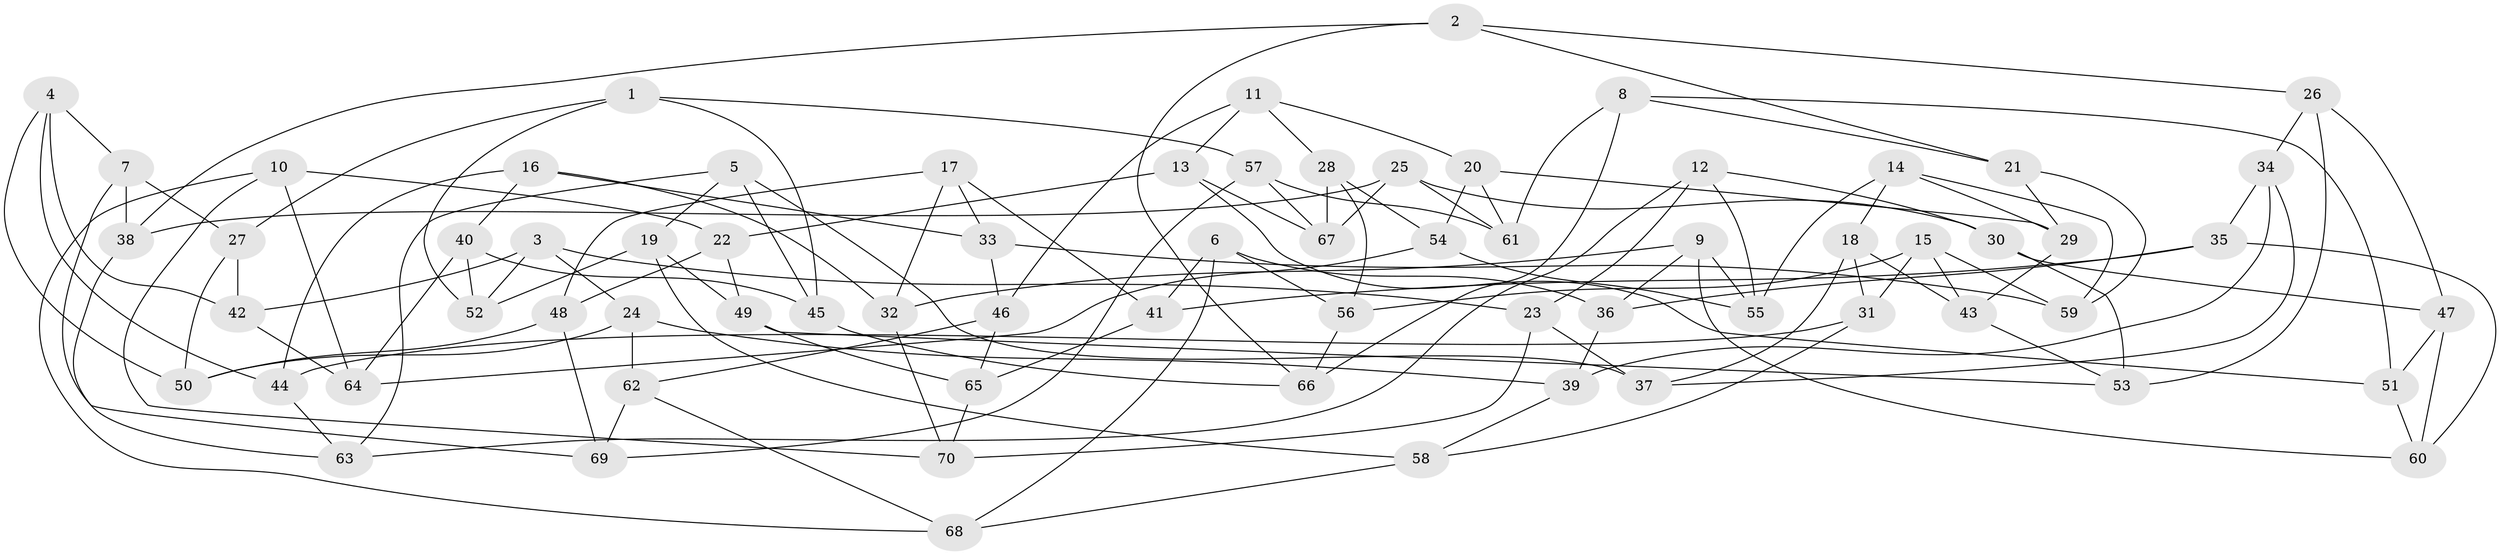// Generated by graph-tools (version 1.1) at 2025/50/03/09/25 03:50:53]
// undirected, 70 vertices, 140 edges
graph export_dot {
graph [start="1"]
  node [color=gray90,style=filled];
  1;
  2;
  3;
  4;
  5;
  6;
  7;
  8;
  9;
  10;
  11;
  12;
  13;
  14;
  15;
  16;
  17;
  18;
  19;
  20;
  21;
  22;
  23;
  24;
  25;
  26;
  27;
  28;
  29;
  30;
  31;
  32;
  33;
  34;
  35;
  36;
  37;
  38;
  39;
  40;
  41;
  42;
  43;
  44;
  45;
  46;
  47;
  48;
  49;
  50;
  51;
  52;
  53;
  54;
  55;
  56;
  57;
  58;
  59;
  60;
  61;
  62;
  63;
  64;
  65;
  66;
  67;
  68;
  69;
  70;
  1 -- 45;
  1 -- 52;
  1 -- 27;
  1 -- 57;
  2 -- 38;
  2 -- 21;
  2 -- 66;
  2 -- 26;
  3 -- 52;
  3 -- 23;
  3 -- 24;
  3 -- 42;
  4 -- 42;
  4 -- 50;
  4 -- 44;
  4 -- 7;
  5 -- 63;
  5 -- 37;
  5 -- 45;
  5 -- 19;
  6 -- 56;
  6 -- 68;
  6 -- 41;
  6 -- 36;
  7 -- 38;
  7 -- 27;
  7 -- 69;
  8 -- 66;
  8 -- 51;
  8 -- 21;
  8 -- 61;
  9 -- 60;
  9 -- 36;
  9 -- 55;
  9 -- 32;
  10 -- 68;
  10 -- 70;
  10 -- 22;
  10 -- 64;
  11 -- 28;
  11 -- 13;
  11 -- 20;
  11 -- 46;
  12 -- 23;
  12 -- 30;
  12 -- 55;
  12 -- 63;
  13 -- 51;
  13 -- 67;
  13 -- 22;
  14 -- 18;
  14 -- 59;
  14 -- 55;
  14 -- 29;
  15 -- 56;
  15 -- 59;
  15 -- 31;
  15 -- 43;
  16 -- 40;
  16 -- 33;
  16 -- 44;
  16 -- 32;
  17 -- 48;
  17 -- 41;
  17 -- 32;
  17 -- 33;
  18 -- 37;
  18 -- 43;
  18 -- 31;
  19 -- 49;
  19 -- 58;
  19 -- 52;
  20 -- 54;
  20 -- 29;
  20 -- 61;
  21 -- 29;
  21 -- 59;
  22 -- 49;
  22 -- 48;
  23 -- 70;
  23 -- 37;
  24 -- 62;
  24 -- 39;
  24 -- 50;
  25 -- 30;
  25 -- 61;
  25 -- 67;
  25 -- 38;
  26 -- 53;
  26 -- 47;
  26 -- 34;
  27 -- 42;
  27 -- 50;
  28 -- 54;
  28 -- 67;
  28 -- 56;
  29 -- 43;
  30 -- 47;
  30 -- 53;
  31 -- 58;
  31 -- 44;
  32 -- 70;
  33 -- 59;
  33 -- 46;
  34 -- 35;
  34 -- 39;
  34 -- 37;
  35 -- 36;
  35 -- 60;
  35 -- 41;
  36 -- 39;
  38 -- 63;
  39 -- 58;
  40 -- 52;
  40 -- 64;
  40 -- 45;
  41 -- 65;
  42 -- 64;
  43 -- 53;
  44 -- 63;
  45 -- 66;
  46 -- 62;
  46 -- 65;
  47 -- 51;
  47 -- 60;
  48 -- 50;
  48 -- 69;
  49 -- 53;
  49 -- 65;
  51 -- 60;
  54 -- 64;
  54 -- 55;
  56 -- 66;
  57 -- 61;
  57 -- 69;
  57 -- 67;
  58 -- 68;
  62 -- 69;
  62 -- 68;
  65 -- 70;
}
